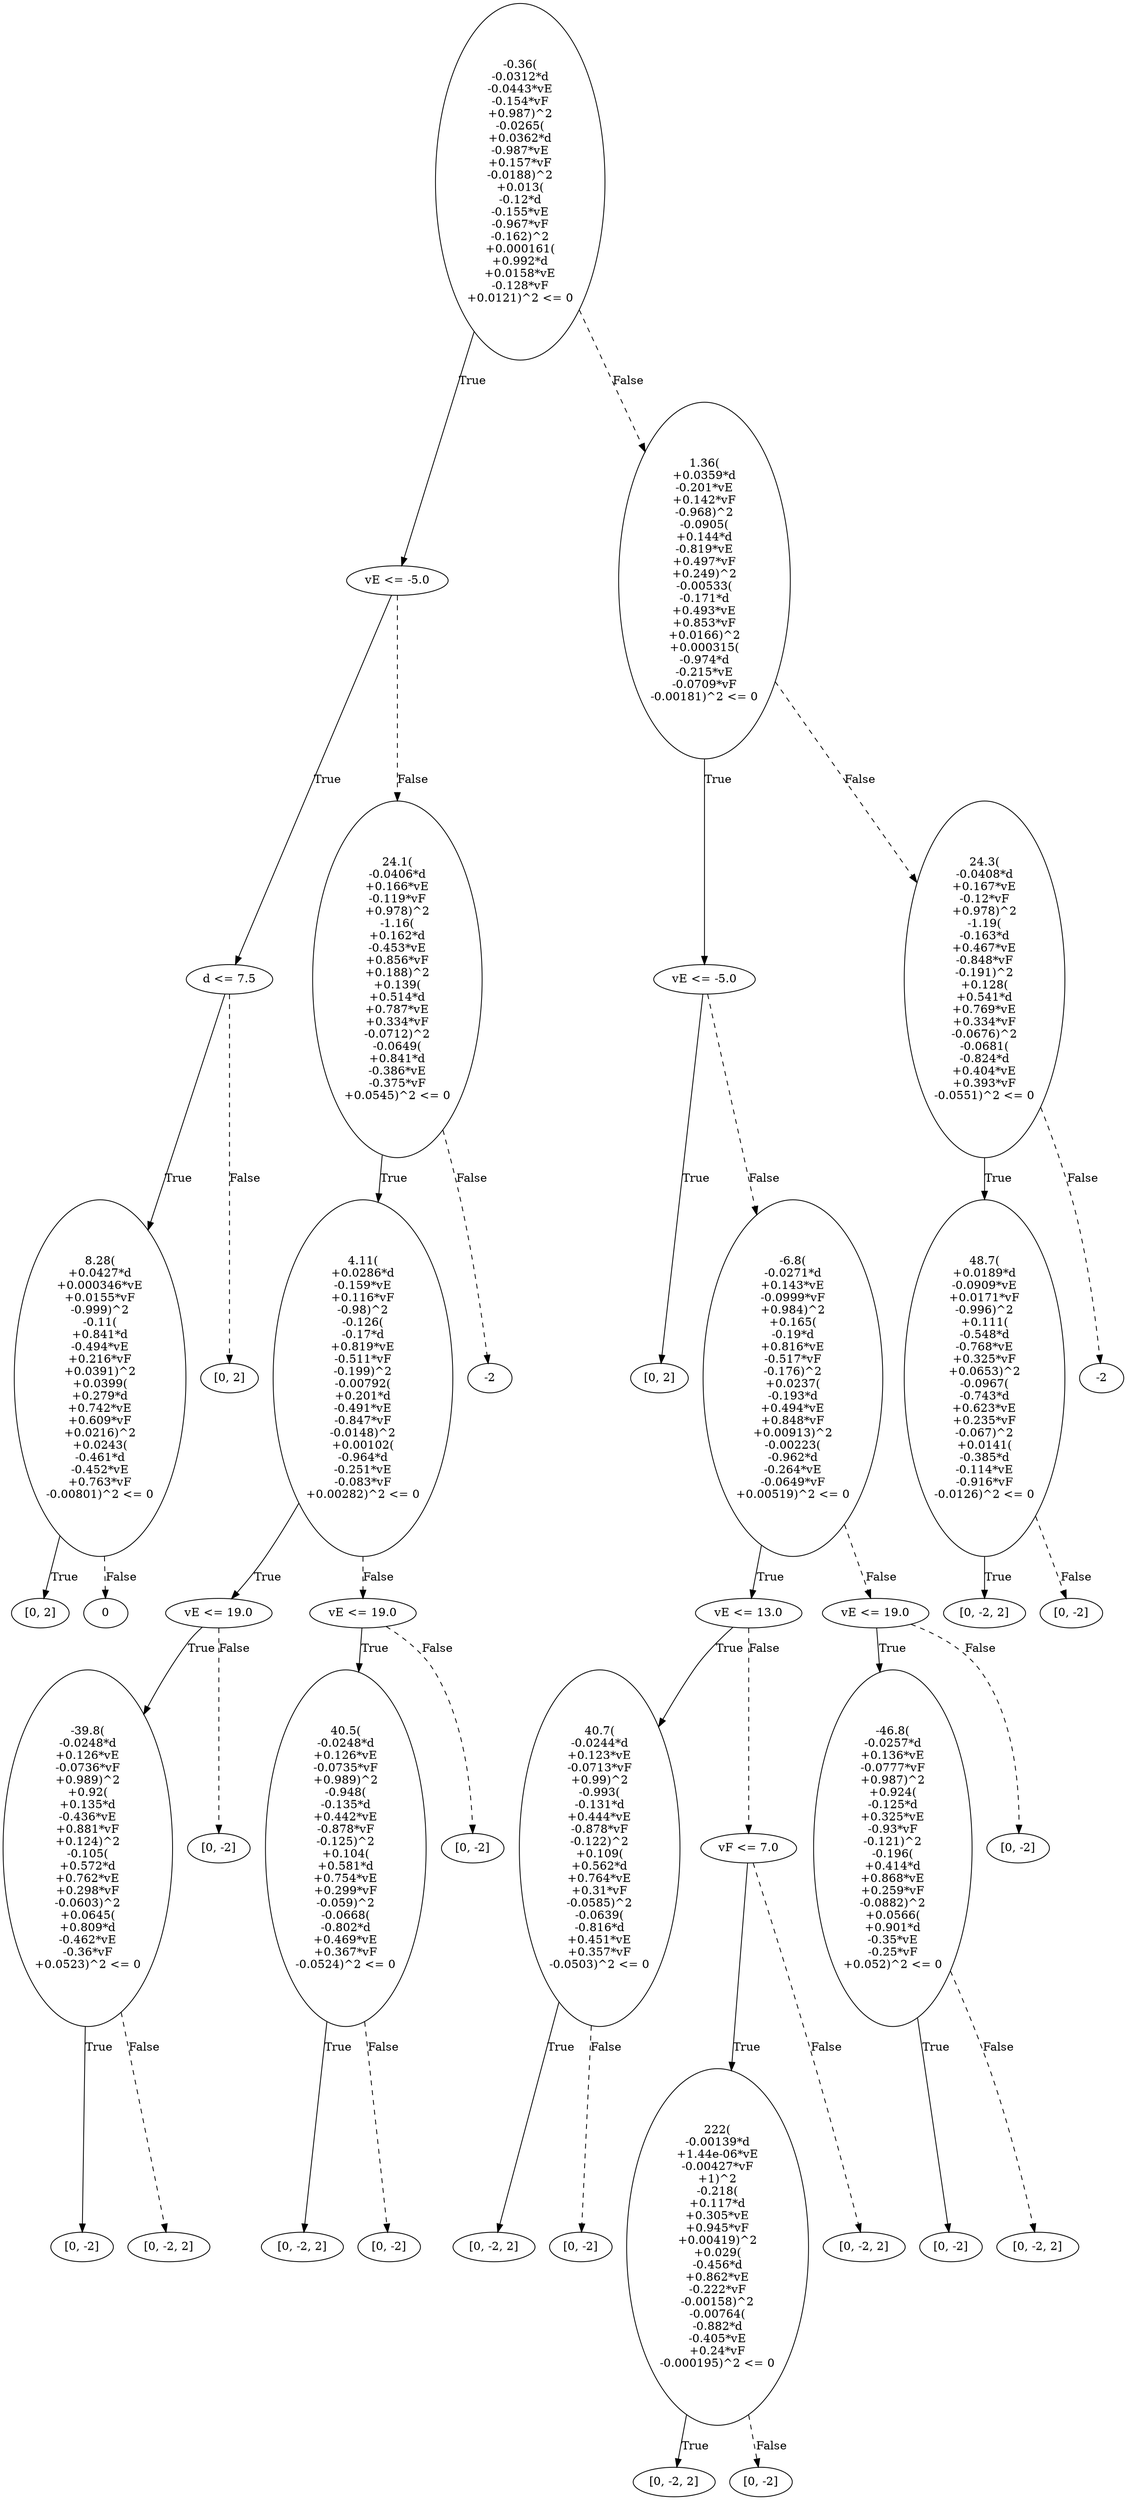digraph {
0 [label="-0.36(\n-0.0312*d\n-0.0443*vE\n-0.154*vF\n+0.987)^2\n-0.0265(\n+0.0362*d\n-0.987*vE\n+0.157*vF\n-0.0188)^2\n+0.013(\n-0.12*d\n-0.155*vE\n-0.967*vF\n-0.162)^2\n+0.000161(\n+0.992*d\n+0.0158*vE\n-0.128*vF\n+0.0121)^2 <= 0"];
1 [label="vE <= -5.0"];
2 [label="d <= 7.5"];
3 [label="8.28(\n+0.0427*d\n+0.000346*vE\n+0.0155*vF\n-0.999)^2\n-0.11(\n+0.841*d\n-0.494*vE\n+0.216*vF\n+0.0391)^2\n+0.0399(\n+0.279*d\n+0.742*vE\n+0.609*vF\n+0.0216)^2\n+0.0243(\n-0.461*d\n-0.452*vE\n+0.763*vF\n-0.00801)^2 <= 0"];
4 [label="[0, 2]"];
3 -> 4 [label="True"];
5 [label="0"];
3 -> 5 [style="dashed", label="False"];
2 -> 3 [label="True"];
6 [label="[0, 2]"];
2 -> 6 [style="dashed", label="False"];
1 -> 2 [label="True"];
7 [label="24.1(\n-0.0406*d\n+0.166*vE\n-0.119*vF\n+0.978)^2\n-1.16(\n+0.162*d\n-0.453*vE\n+0.856*vF\n+0.188)^2\n+0.139(\n+0.514*d\n+0.787*vE\n+0.334*vF\n-0.0712)^2\n-0.0649(\n+0.841*d\n-0.386*vE\n-0.375*vF\n+0.0545)^2 <= 0"];
8 [label="4.11(\n+0.0286*d\n-0.159*vE\n+0.116*vF\n-0.98)^2\n-0.126(\n-0.17*d\n+0.819*vE\n-0.511*vF\n-0.199)^2\n-0.00792(\n+0.201*d\n-0.491*vE\n-0.847*vF\n-0.0148)^2\n+0.00102(\n-0.964*d\n-0.251*vE\n-0.083*vF\n+0.00282)^2 <= 0"];
9 [label="vE <= 19.0"];
10 [label="-39.8(\n-0.0248*d\n+0.126*vE\n-0.0736*vF\n+0.989)^2\n+0.92(\n+0.135*d\n-0.436*vE\n+0.881*vF\n+0.124)^2\n-0.105(\n+0.572*d\n+0.762*vE\n+0.298*vF\n-0.0603)^2\n+0.0645(\n+0.809*d\n-0.462*vE\n-0.36*vF\n+0.0523)^2 <= 0"];
11 [label="[0, -2]"];
10 -> 11 [label="True"];
12 [label="[0, -2, 2]"];
10 -> 12 [style="dashed", label="False"];
9 -> 10 [label="True"];
13 [label="[0, -2]"];
9 -> 13 [style="dashed", label="False"];
8 -> 9 [label="True"];
14 [label="vE <= 19.0"];
15 [label="40.5(\n-0.0248*d\n+0.126*vE\n-0.0735*vF\n+0.989)^2\n-0.948(\n-0.135*d\n+0.442*vE\n-0.878*vF\n-0.125)^2\n+0.104(\n+0.581*d\n+0.754*vE\n+0.299*vF\n-0.059)^2\n-0.0668(\n-0.802*d\n+0.469*vE\n+0.367*vF\n-0.0524)^2 <= 0"];
16 [label="[0, -2, 2]"];
15 -> 16 [label="True"];
17 [label="[0, -2]"];
15 -> 17 [style="dashed", label="False"];
14 -> 15 [label="True"];
18 [label="[0, -2]"];
14 -> 18 [style="dashed", label="False"];
8 -> 14 [style="dashed", label="False"];
7 -> 8 [label="True"];
19 [label="-2"];
7 -> 19 [style="dashed", label="False"];
1 -> 7 [style="dashed", label="False"];
0 -> 1 [label="True"];
20 [label="1.36(\n+0.0359*d\n-0.201*vE\n+0.142*vF\n-0.968)^2\n-0.0905(\n+0.144*d\n-0.819*vE\n+0.497*vF\n+0.249)^2\n-0.00533(\n-0.171*d\n+0.493*vE\n+0.853*vF\n+0.0166)^2\n+0.000315(\n-0.974*d\n-0.215*vE\n-0.0709*vF\n-0.00181)^2 <= 0"];
21 [label="vE <= -5.0"];
22 [label="[0, 2]"];
21 -> 22 [label="True"];
23 [label="-6.8(\n-0.0271*d\n+0.143*vE\n-0.0999*vF\n+0.984)^2\n+0.165(\n-0.19*d\n+0.816*vE\n-0.517*vF\n-0.176)^2\n+0.0237(\n-0.193*d\n+0.494*vE\n+0.848*vF\n+0.00913)^2\n-0.00223(\n-0.962*d\n-0.264*vE\n-0.0649*vF\n+0.00519)^2 <= 0"];
24 [label="vE <= 13.0"];
25 [label="40.7(\n-0.0244*d\n+0.123*vE\n-0.0713*vF\n+0.99)^2\n-0.993(\n-0.131*d\n+0.444*vE\n-0.878*vF\n-0.122)^2\n+0.109(\n+0.562*d\n+0.764*vE\n+0.31*vF\n-0.0585)^2\n-0.0639(\n-0.816*d\n+0.451*vE\n+0.357*vF\n-0.0503)^2 <= 0"];
26 [label="[0, -2, 2]"];
25 -> 26 [label="True"];
27 [label="[0, -2]"];
25 -> 27 [style="dashed", label="False"];
24 -> 25 [label="True"];
28 [label="vF <= 7.0"];
29 [label="222(\n-0.00139*d\n+1.44e-06*vE\n-0.00427*vF\n+1)^2\n-0.218(\n+0.117*d\n+0.305*vE\n+0.945*vF\n+0.00419)^2\n+0.029(\n-0.456*d\n+0.862*vE\n-0.222*vF\n-0.00158)^2\n-0.00764(\n-0.882*d\n-0.405*vE\n+0.24*vF\n-0.000195)^2 <= 0"];
30 [label="[0, -2, 2]"];
29 -> 30 [label="True"];
31 [label="[0, -2]"];
29 -> 31 [style="dashed", label="False"];
28 -> 29 [label="True"];
32 [label="[0, -2, 2]"];
28 -> 32 [style="dashed", label="False"];
24 -> 28 [style="dashed", label="False"];
23 -> 24 [label="True"];
33 [label="vE <= 19.0"];
34 [label="-46.8(\n-0.0257*d\n+0.136*vE\n-0.0777*vF\n+0.987)^2\n+0.924(\n-0.125*d\n+0.325*vE\n-0.93*vF\n-0.121)^2\n-0.196(\n+0.414*d\n+0.868*vE\n+0.259*vF\n-0.0882)^2\n+0.0566(\n+0.901*d\n-0.35*vE\n-0.25*vF\n+0.052)^2 <= 0"];
35 [label="[0, -2]"];
34 -> 35 [label="True"];
36 [label="[0, -2, 2]"];
34 -> 36 [style="dashed", label="False"];
33 -> 34 [label="True"];
37 [label="[0, -2]"];
33 -> 37 [style="dashed", label="False"];
23 -> 33 [style="dashed", label="False"];
21 -> 23 [style="dashed", label="False"];
20 -> 21 [label="True"];
38 [label="24.3(\n-0.0408*d\n+0.167*vE\n-0.12*vF\n+0.978)^2\n-1.19(\n-0.163*d\n+0.467*vE\n-0.848*vF\n-0.191)^2\n+0.128(\n+0.541*d\n+0.769*vE\n+0.334*vF\n-0.0676)^2\n-0.0681(\n-0.824*d\n+0.404*vE\n+0.393*vF\n-0.0551)^2 <= 0"];
39 [label="48.7(\n+0.0189*d\n-0.0909*vE\n+0.0171*vF\n-0.996)^2\n+0.111(\n-0.548*d\n-0.768*vE\n+0.325*vF\n+0.0653)^2\n-0.0967(\n-0.743*d\n+0.623*vE\n+0.235*vF\n-0.067)^2\n+0.0141(\n-0.385*d\n-0.114*vE\n-0.916*vF\n-0.0126)^2 <= 0"];
40 [label="[0, -2, 2]"];
39 -> 40 [label="True"];
41 [label="[0, -2]"];
39 -> 41 [style="dashed", label="False"];
38 -> 39 [label="True"];
42 [label="-2"];
38 -> 42 [style="dashed", label="False"];
20 -> 38 [style="dashed", label="False"];
0 -> 20 [style="dashed", label="False"];

}